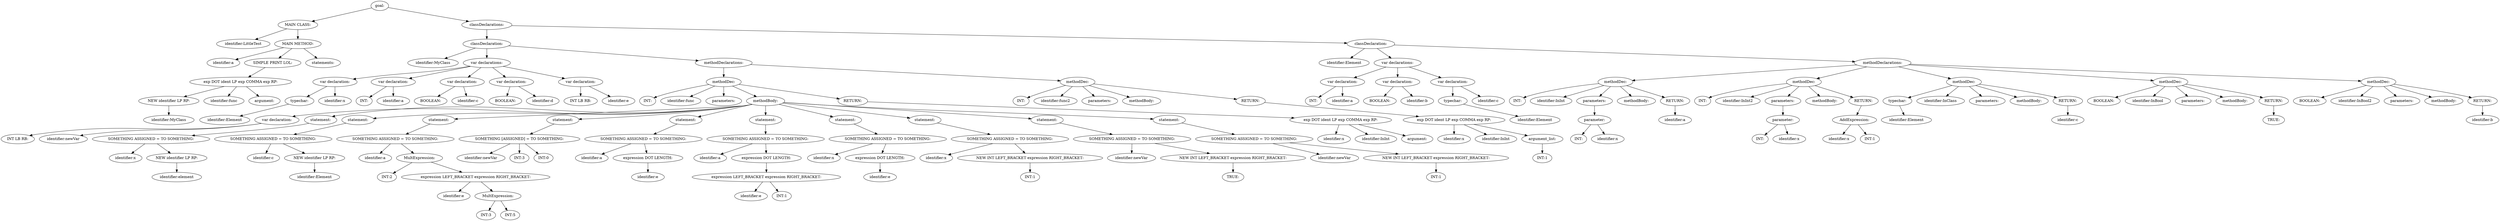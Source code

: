 digraph {
n0 [label="goal:"];
n1 [label="MAIN CLASS:"];
n2 [label="identifier:LittleTest"];
n1 -> n2
n3 [label="MAIN METHOD:"];
n4 [label="identifier:a"];
n3 -> n4
n5 [label="SIMPLE PRINT LOL:"];
n6 [label="exp DOT ident LP exp COMMA exp RP:"];
n7 [label="NEW identifier LP RP:"];
n8 [label="identifier:MyClass"];
n7 -> n8
n6 -> n7
n9 [label="identifier:func"];
n6 -> n9
n10 [label="argument:"];
n6 -> n10
n5 -> n6
n3 -> n5
n11 [label="statements:"];
n3 -> n11
n1 -> n3
n0 -> n1
n12 [label="classDeclarations:"];
n13 [label="classDeclaration:"];
n14 [label="identifier:MyClass"];
n13 -> n14
n15 [label="var declarations:"];
n16 [label="var declaration:"];
n17 [label="typechar:"];
n18 [label="identifier:Element"];
n17 -> n18
n16 -> n17
n19 [label="identifier:x"];
n16 -> n19
n15 -> n16
n20 [label="var declaration:"];
n21 [label="INT:"];
n20 -> n21
n22 [label="identifier:a"];
n20 -> n22
n15 -> n20
n23 [label="var declaration:"];
n24 [label="BOOLEAN:"];
n23 -> n24
n25 [label="identifier:c"];
n23 -> n25
n15 -> n23
n26 [label="var declaration:"];
n27 [label="BOOLEAN:"];
n26 -> n27
n28 [label="identifier:d"];
n26 -> n28
n15 -> n26
n29 [label="var declaration:"];
n30 [label="INT LB RB:"];
n29 -> n30
n31 [label="identifier:e"];
n29 -> n31
n15 -> n29
n13 -> n15
n32 [label="methodDeclarations:"];
n33 [label="methodDec:"];
n34 [label="INT:"];
n33 -> n34
n35 [label="identifier:func"];
n33 -> n35
n36 [label="parameters:"];
n33 -> n36
n37 [label="methodBody:"];
n38 [label="var declaration:"];
n39 [label="INT LB RB:"];
n38 -> n39
n40 [label="identifier:newVar"];
n38 -> n40
n37 -> n38
n41 [label="statement:"];
n42 [label="SOMETHING ASSIGNED = TO SOMETHING:"];
n43 [label="identifier:x"];
n42 -> n43
n44 [label="NEW identifier LP RP:"];
n45 [label="identifier:element"];
n44 -> n45
n42 -> n44
n41 -> n42
n37 -> n41
n46 [label="statement:"];
n47 [label="SOMETHING ASSIGNED = TO SOMETHING:"];
n48 [label="identifier:c"];
n47 -> n48
n49 [label="NEW identifier LP RP:"];
n50 [label="identifier:Element"];
n49 -> n50
n47 -> n49
n46 -> n47
n37 -> n46
n51 [label="statement:"];
n52 [label="SOMETHING ASSIGNED = TO SOMETHING:"];
n53 [label="identifier:a"];
n52 -> n53
n54 [label="MultExpression:"];
n55 [label="INT:2"];
n54 -> n55
n56 [label="expression LEFT_BRACKET expression RIGHT_BRACKET:"];
n57 [label="identifier:e"];
n56 -> n57
n58 [label="MultExpression:"];
n59 [label="INT:3"];
n58 -> n59
n60 [label="INT:5"];
n58 -> n60
n56 -> n58
n54 -> n56
n52 -> n54
n51 -> n52
n37 -> n51
n61 [label="statement:"];
n62 [label="SOMETHING [ASSIGNED] = TO SOMETHING:"];
n63 [label="identifier:newVar"];
n62 -> n63
n64 [label="INT:3"];
n62 -> n64
n65 [label="INT:0"];
n62 -> n65
n61 -> n62
n37 -> n61
n66 [label="statement:"];
n67 [label="SOMETHING ASSIGNED = TO SOMETHING:"];
n68 [label="identifier:a"];
n67 -> n68
n69 [label="expression DOT LENGTH:"];
n70 [label="identifier:e"];
n69 -> n70
n67 -> n69
n66 -> n67
n37 -> n66
n71 [label="statement:"];
n72 [label="SOMETHING ASSIGNED = TO SOMETHING:"];
n73 [label="identifier:a"];
n72 -> n73
n74 [label="expression DOT LENGTH:"];
n75 [label="expression LEFT_BRACKET expression RIGHT_BRACKET:"];
n76 [label="identifier:e"];
n75 -> n76
n77 [label="INT:1"];
n75 -> n77
n74 -> n75
n72 -> n74
n71 -> n72
n37 -> n71
n78 [label="statement:"];
n79 [label="SOMETHING ASSIGNED = TO SOMETHING:"];
n80 [label="identifier:x"];
n79 -> n80
n81 [label="expression DOT LENGTH:"];
n82 [label="identifier:e"];
n81 -> n82
n79 -> n81
n78 -> n79
n37 -> n78
n83 [label="statement:"];
n84 [label="SOMETHING ASSIGNED = TO SOMETHING:"];
n85 [label="identifier:x"];
n84 -> n85
n86 [label="NEW INT LEFT_BRACKET expression RIGHT_BRACKET:"];
n87 [label="INT:1"];
n86 -> n87
n84 -> n86
n83 -> n84
n37 -> n83
n88 [label="statement:"];
n89 [label="SOMETHING ASSIGNED = TO SOMETHING:"];
n90 [label="identifier:newVar"];
n89 -> n90
n91 [label="NEW INT LEFT_BRACKET expression RIGHT_BRACKET:"];
n92 [label="TRUE:"];
n91 -> n92
n89 -> n91
n88 -> n89
n37 -> n88
n93 [label="statement:"];
n94 [label="SOMETHING ASSIGNED = TO SOMETHING:"];
n95 [label="identifier:newVar"];
n94 -> n95
n96 [label="NEW INT LEFT_BRACKET expression RIGHT_BRACKET:"];
n97 [label="INT:1"];
n96 -> n97
n94 -> n96
n93 -> n94
n37 -> n93
n33 -> n37
n98 [label="RETURN:"];
n99 [label="exp DOT ident LP exp COMMA exp RP:"];
n100 [label="identifier:x"];
n99 -> n100
n101 [label="identifier:InInt"];
n99 -> n101
n102 [label="argument:"];
n99 -> n102
n98 -> n99
n33 -> n98
n32 -> n33
n103 [label="methodDec:"];
n104 [label="INT:"];
n103 -> n104
n105 [label="identifier:func2"];
n103 -> n105
n106 [label="parameters:"];
n103 -> n106
n107 [label="methodBody:"];
n103 -> n107
n108 [label="RETURN:"];
n109 [label="exp DOT ident LP exp COMMA exp RP:"];
n110 [label="identifier:x"];
n109 -> n110
n111 [label="identifier:InInt"];
n109 -> n111
n112 [label="argument_list:"];
n113 [label="INT:1"];
n112 -> n113
n109 -> n112
n108 -> n109
n103 -> n108
n32 -> n103
n13 -> n32
n12 -> n13
n114 [label="classDeclaration:"];
n115 [label="identifier:Element"];
n114 -> n115
n116 [label="var declarations:"];
n117 [label="var declaration:"];
n118 [label="INT:"];
n117 -> n118
n119 [label="identifier:a"];
n117 -> n119
n116 -> n117
n120 [label="var declaration:"];
n121 [label="BOOLEAN:"];
n120 -> n121
n122 [label="identifier:b"];
n120 -> n122
n116 -> n120
n123 [label="var declaration:"];
n124 [label="typechar:"];
n125 [label="identifier:Element"];
n124 -> n125
n123 -> n124
n126 [label="identifier:c"];
n123 -> n126
n116 -> n123
n114 -> n116
n127 [label="methodDeclarations:"];
n128 [label="methodDec:"];
n129 [label="INT:"];
n128 -> n129
n130 [label="identifier:InInt"];
n128 -> n130
n131 [label="parameters:"];
n132 [label="parameter:"];
n133 [label="INT:"];
n132 -> n133
n134 [label="identifier:x"];
n132 -> n134
n131 -> n132
n128 -> n131
n135 [label="methodBody:"];
n128 -> n135
n136 [label="RETURN:"];
n137 [label="identifier:a"];
n136 -> n137
n128 -> n136
n127 -> n128
n138 [label="methodDec:"];
n139 [label="INT:"];
n138 -> n139
n140 [label="identifier:InInt2"];
n138 -> n140
n141 [label="parameters:"];
n142 [label="parameter:"];
n143 [label="INT:"];
n142 -> n143
n144 [label="identifier:x"];
n142 -> n144
n141 -> n142
n138 -> n141
n145 [label="methodBody:"];
n138 -> n145
n146 [label="RETURN:"];
n147 [label="AddExpression:"];
n148 [label="identifier:x"];
n147 -> n148
n149 [label="INT:1"];
n147 -> n149
n146 -> n147
n138 -> n146
n127 -> n138
n150 [label="methodDec:"];
n151 [label="typechar:"];
n152 [label="identifier:Element"];
n151 -> n152
n150 -> n151
n153 [label="identifier:InClass"];
n150 -> n153
n154 [label="parameters:"];
n150 -> n154
n155 [label="methodBody:"];
n150 -> n155
n156 [label="RETURN:"];
n157 [label="identifier:c"];
n156 -> n157
n150 -> n156
n127 -> n150
n158 [label="methodDec:"];
n159 [label="BOOLEAN:"];
n158 -> n159
n160 [label="identifier:InBool"];
n158 -> n160
n161 [label="parameters:"];
n158 -> n161
n162 [label="methodBody:"];
n158 -> n162
n163 [label="RETURN:"];
n164 [label="TRUE:"];
n163 -> n164
n158 -> n163
n127 -> n158
n165 [label="methodDec:"];
n166 [label="BOOLEAN:"];
n165 -> n166
n167 [label="identifier:InBool2"];
n165 -> n167
n168 [label="parameters:"];
n165 -> n168
n169 [label="methodBody:"];
n165 -> n169
n170 [label="RETURN:"];
n171 [label="identifier:b"];
n170 -> n171
n165 -> n170
n127 -> n165
n114 -> n127
n12 -> n114
n0 -> n12
}
